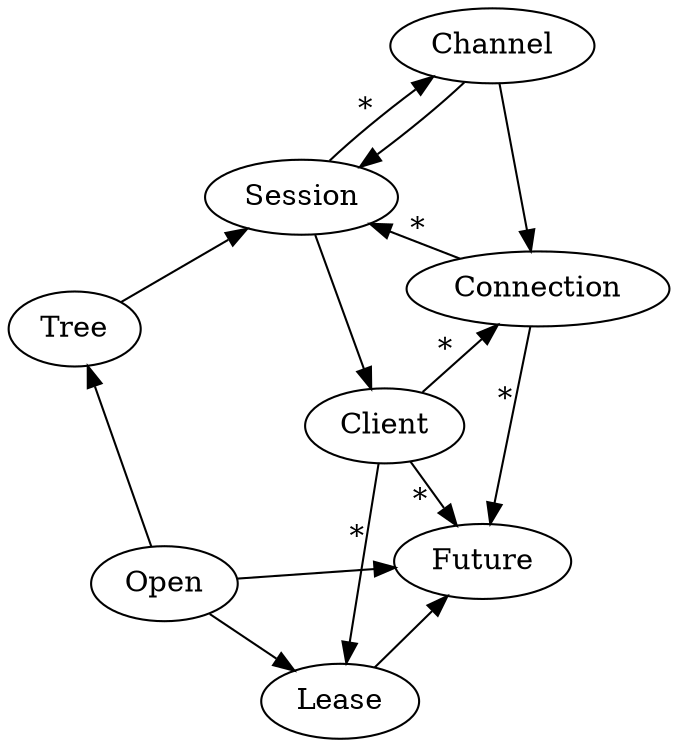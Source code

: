 /*
   Copyright (c) 2013-2020, Dell Inc. or its subsidiaries.
   All rights reserved.
   See file LICENSE for licensing information.
*/
digraph model {
	layout=neato
	overlap=false
	Client -> Connection [label="*"]
	Client -> Future [label="*"]
	Connection -> Session [label="*"]
	Connection -> Future [label="*"]
	Session -> Channel [label="*"]
	Session -> Client
	Channel -> {Session Connection}
	Tree -> Session
	Open -> {Tree Lease Future}
	Client -> Lease [label="*"]
	Lease -> Future
}
